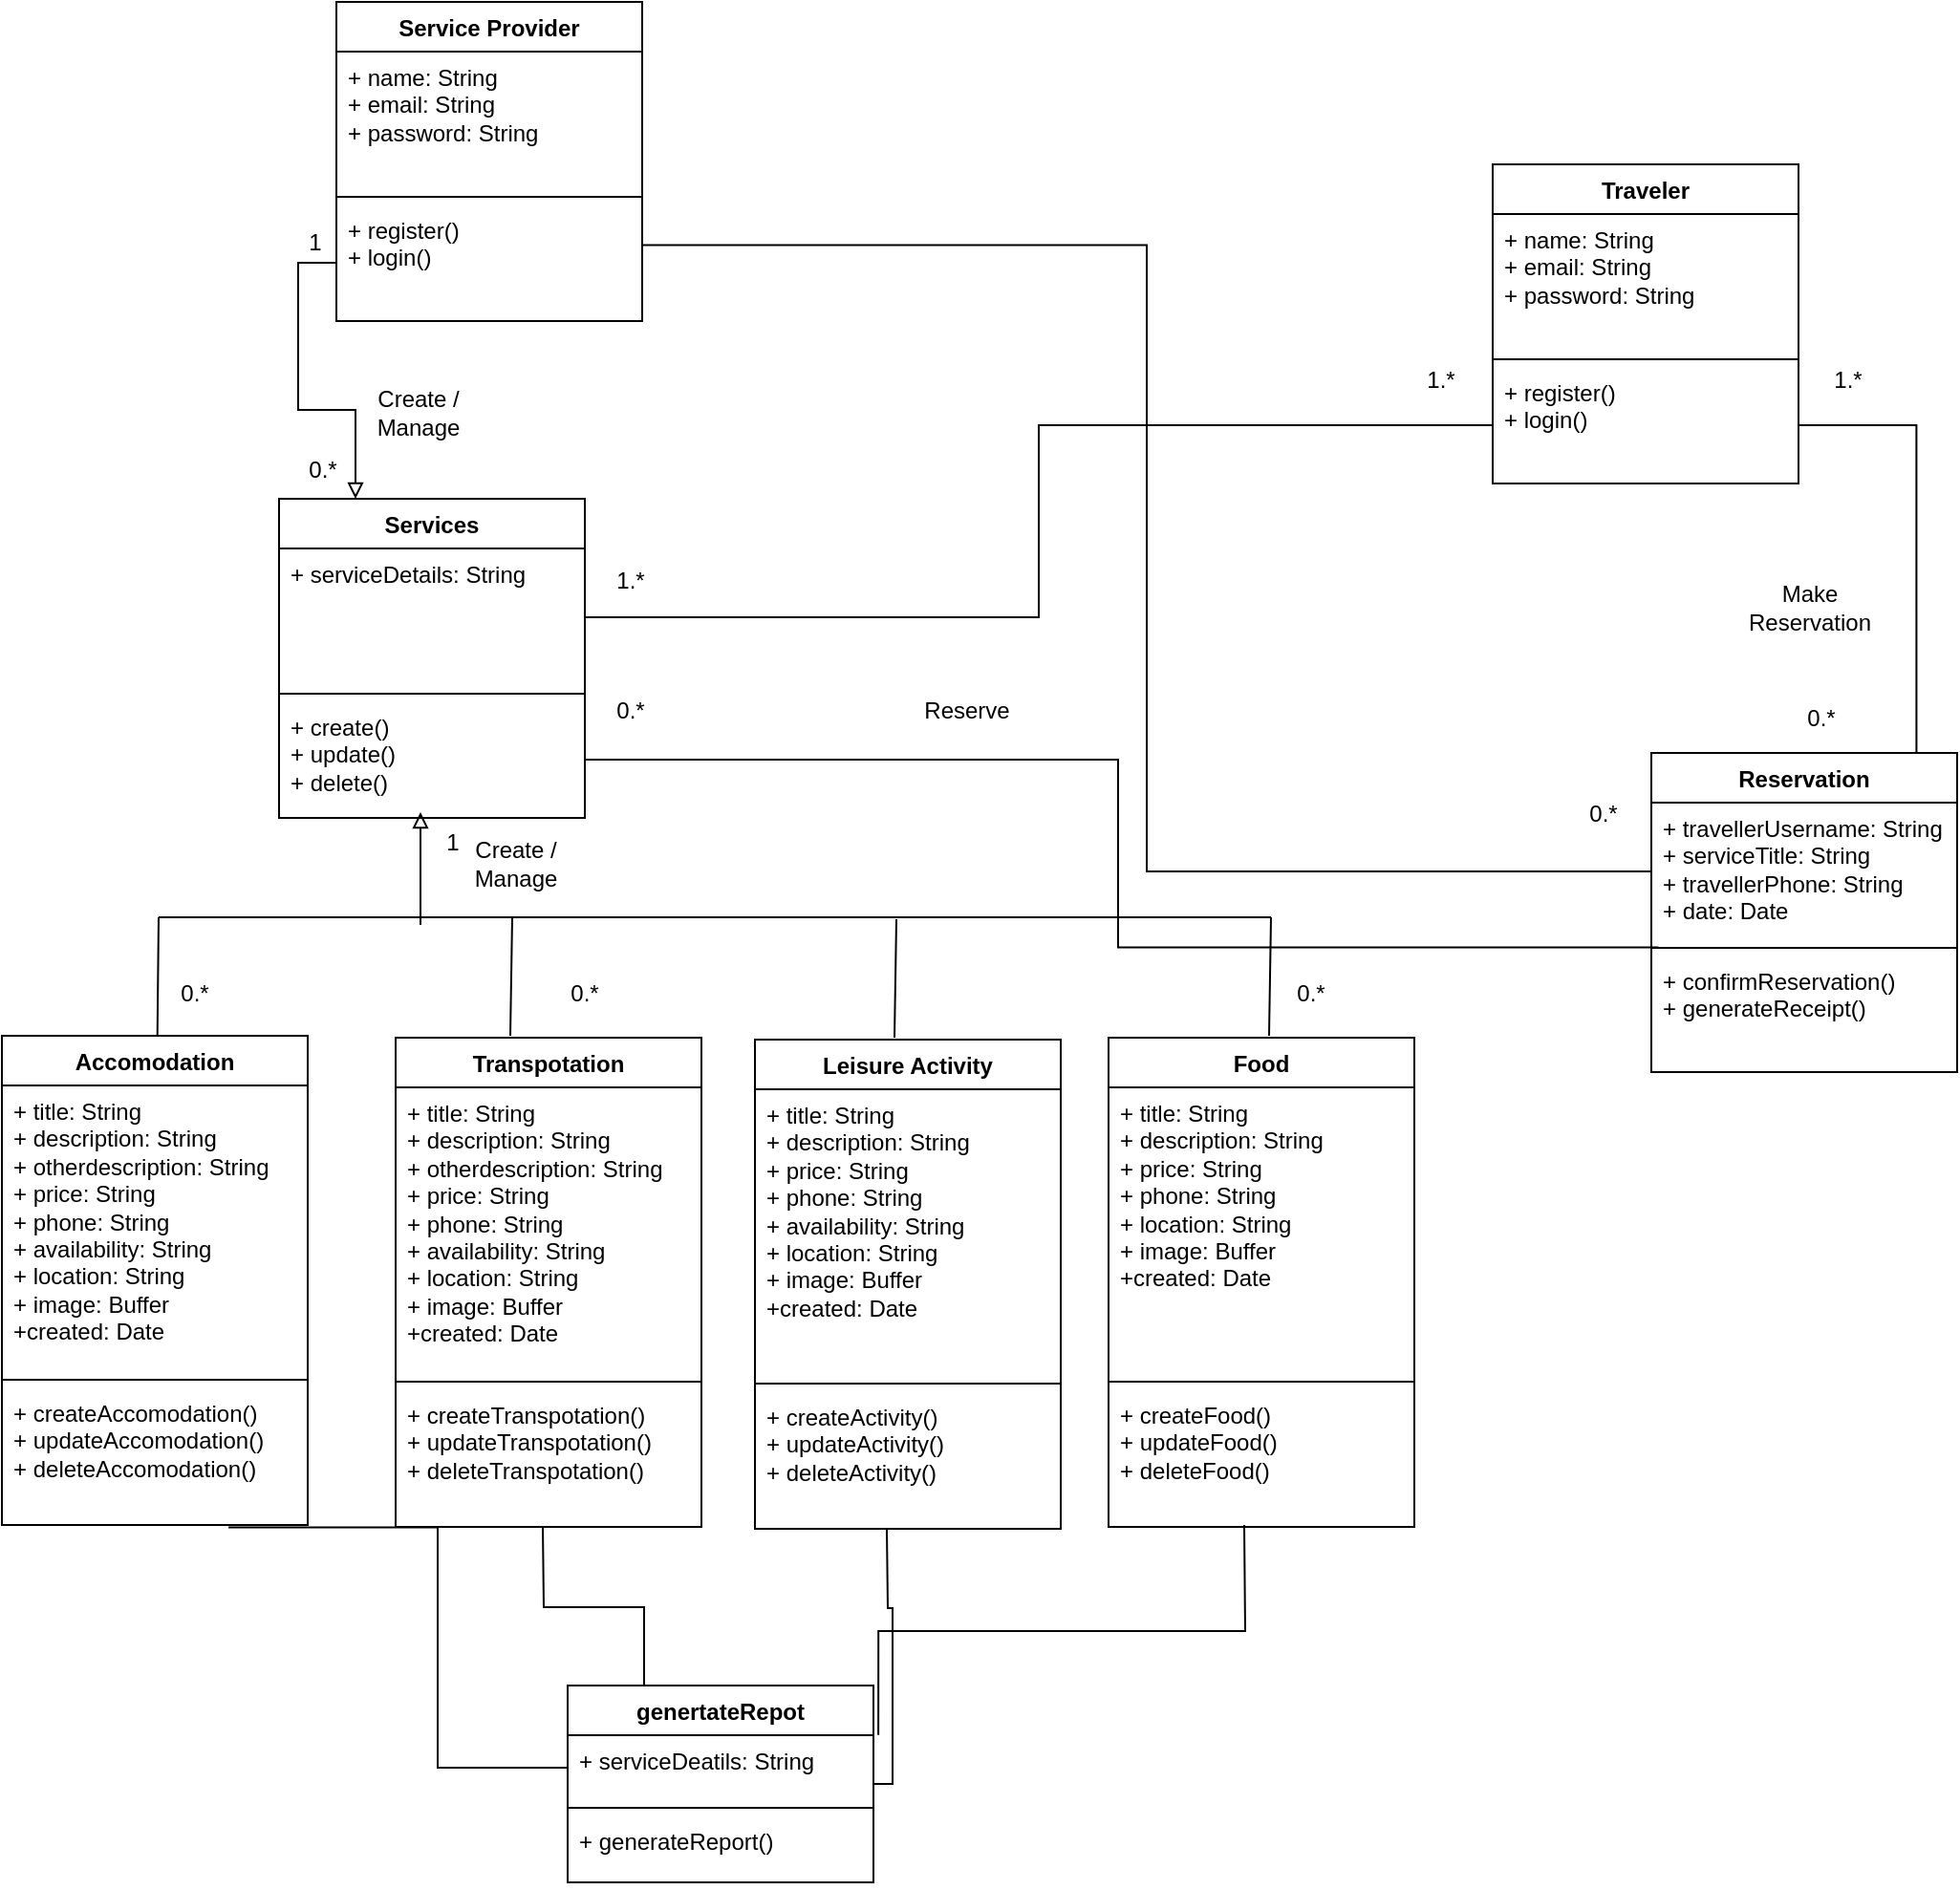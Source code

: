 <mxfile version="21.1.2" type="device">
  <diagram id="EMrtGi0U3tdq9u1__j4z" name="Page-1">
    <mxGraphModel dx="2228" dy="1312" grid="0" gridSize="10" guides="1" tooltips="1" connect="1" arrows="1" fold="1" page="1" pageScale="1" pageWidth="850" pageHeight="1100" math="0" shadow="0">
      <root>
        <mxCell id="0" />
        <mxCell id="1" parent="0" />
        <mxCell id="ZRSunYi8uTQ0CrSBALGP-97" value="Service Provider" style="swimlane;fontStyle=1;align=center;verticalAlign=top;childLayout=stackLayout;horizontal=1;startSize=26;horizontalStack=0;resizeParent=1;resizeParentMax=0;resizeLast=0;collapsible=1;marginBottom=0;whiteSpace=wrap;html=1;" vertex="1" parent="1">
          <mxGeometry x="224" y="89" width="160" height="167" as="geometry" />
        </mxCell>
        <mxCell id="ZRSunYi8uTQ0CrSBALGP-98" value="+ name: String&lt;br&gt;+ email: String&lt;br&gt;+ password: String" style="text;strokeColor=none;fillColor=none;align=left;verticalAlign=top;spacingLeft=4;spacingRight=4;overflow=hidden;rotatable=0;points=[[0,0.5],[1,0.5]];portConstraint=eastwest;whiteSpace=wrap;html=1;" vertex="1" parent="ZRSunYi8uTQ0CrSBALGP-97">
          <mxGeometry y="26" width="160" height="72" as="geometry" />
        </mxCell>
        <mxCell id="ZRSunYi8uTQ0CrSBALGP-99" value="" style="line;strokeWidth=1;fillColor=none;align=left;verticalAlign=middle;spacingTop=-1;spacingLeft=3;spacingRight=3;rotatable=0;labelPosition=right;points=[];portConstraint=eastwest;strokeColor=inherit;" vertex="1" parent="ZRSunYi8uTQ0CrSBALGP-97">
          <mxGeometry y="98" width="160" height="8" as="geometry" />
        </mxCell>
        <mxCell id="ZRSunYi8uTQ0CrSBALGP-100" value="+ register()&lt;br&gt;+ login()" style="text;strokeColor=none;fillColor=none;align=left;verticalAlign=top;spacingLeft=4;spacingRight=4;overflow=hidden;rotatable=0;points=[[0,0.5],[1,0.5]];portConstraint=eastwest;whiteSpace=wrap;html=1;" vertex="1" parent="ZRSunYi8uTQ0CrSBALGP-97">
          <mxGeometry y="106" width="160" height="61" as="geometry" />
        </mxCell>
        <mxCell id="ZRSunYi8uTQ0CrSBALGP-101" value="Traveler" style="swimlane;fontStyle=1;align=center;verticalAlign=top;childLayout=stackLayout;horizontal=1;startSize=26;horizontalStack=0;resizeParent=1;resizeParentMax=0;resizeLast=0;collapsible=1;marginBottom=0;whiteSpace=wrap;html=1;" vertex="1" parent="1">
          <mxGeometry x="829" y="174" width="160" height="167" as="geometry" />
        </mxCell>
        <mxCell id="ZRSunYi8uTQ0CrSBALGP-102" value="+ name: String&lt;br&gt;+ email: String&lt;br&gt;+ password: String" style="text;strokeColor=none;fillColor=none;align=left;verticalAlign=top;spacingLeft=4;spacingRight=4;overflow=hidden;rotatable=0;points=[[0,0.5],[1,0.5]];portConstraint=eastwest;whiteSpace=wrap;html=1;" vertex="1" parent="ZRSunYi8uTQ0CrSBALGP-101">
          <mxGeometry y="26" width="160" height="72" as="geometry" />
        </mxCell>
        <mxCell id="ZRSunYi8uTQ0CrSBALGP-103" value="" style="line;strokeWidth=1;fillColor=none;align=left;verticalAlign=middle;spacingTop=-1;spacingLeft=3;spacingRight=3;rotatable=0;labelPosition=right;points=[];portConstraint=eastwest;strokeColor=inherit;" vertex="1" parent="ZRSunYi8uTQ0CrSBALGP-101">
          <mxGeometry y="98" width="160" height="8" as="geometry" />
        </mxCell>
        <mxCell id="ZRSunYi8uTQ0CrSBALGP-104" value="+ register()&lt;br&gt;+ login()" style="text;strokeColor=none;fillColor=none;align=left;verticalAlign=top;spacingLeft=4;spacingRight=4;overflow=hidden;rotatable=0;points=[[0,0.5],[1,0.5]];portConstraint=eastwest;whiteSpace=wrap;html=1;" vertex="1" parent="ZRSunYi8uTQ0CrSBALGP-101">
          <mxGeometry y="106" width="160" height="61" as="geometry" />
        </mxCell>
        <mxCell id="ZRSunYi8uTQ0CrSBALGP-110" value="Accomodation" style="swimlane;fontStyle=1;align=center;verticalAlign=top;childLayout=stackLayout;horizontal=1;startSize=26;horizontalStack=0;resizeParent=1;resizeParentMax=0;resizeLast=0;collapsible=1;marginBottom=0;whiteSpace=wrap;html=1;" vertex="1" parent="1">
          <mxGeometry x="49" y="630" width="160" height="256" as="geometry" />
        </mxCell>
        <mxCell id="ZRSunYi8uTQ0CrSBALGP-111" value="+ title: String&lt;br&gt;+ description: String&lt;br&gt;+ otherdescription: String&lt;br&gt;+ price: String&lt;br style=&quot;border-color: var(--border-color);&quot;&gt;+ phone: String&lt;br style=&quot;border-color: var(--border-color);&quot;&gt;+ availability: String&lt;br&gt;+ location: String&lt;br&gt;+ image: Buffer&lt;br&gt;+created: Date" style="text;strokeColor=none;fillColor=none;align=left;verticalAlign=top;spacingLeft=4;spacingRight=4;overflow=hidden;rotatable=0;points=[[0,0.5],[1,0.5]];portConstraint=eastwest;whiteSpace=wrap;html=1;" vertex="1" parent="ZRSunYi8uTQ0CrSBALGP-110">
          <mxGeometry y="26" width="160" height="150" as="geometry" />
        </mxCell>
        <mxCell id="ZRSunYi8uTQ0CrSBALGP-112" value="" style="line;strokeWidth=1;fillColor=none;align=left;verticalAlign=middle;spacingTop=-1;spacingLeft=3;spacingRight=3;rotatable=0;labelPosition=right;points=[];portConstraint=eastwest;strokeColor=inherit;" vertex="1" parent="ZRSunYi8uTQ0CrSBALGP-110">
          <mxGeometry y="176" width="160" height="8" as="geometry" />
        </mxCell>
        <mxCell id="ZRSunYi8uTQ0CrSBALGP-113" value="+ createAccomodation()&lt;br&gt;+ updateAccomodation()&lt;br&gt;+ deleteAccomodation()&lt;br&gt;" style="text;strokeColor=none;fillColor=none;align=left;verticalAlign=top;spacingLeft=4;spacingRight=4;overflow=hidden;rotatable=0;points=[[0,0.5],[1,0.5]];portConstraint=eastwest;whiteSpace=wrap;html=1;" vertex="1" parent="ZRSunYi8uTQ0CrSBALGP-110">
          <mxGeometry y="184" width="160" height="72" as="geometry" />
        </mxCell>
        <mxCell id="ZRSunYi8uTQ0CrSBALGP-114" value="Transpotation" style="swimlane;fontStyle=1;align=center;verticalAlign=top;childLayout=stackLayout;horizontal=1;startSize=26;horizontalStack=0;resizeParent=1;resizeParentMax=0;resizeLast=0;collapsible=1;marginBottom=0;whiteSpace=wrap;html=1;" vertex="1" parent="1">
          <mxGeometry x="255" y="631" width="160" height="256" as="geometry" />
        </mxCell>
        <mxCell id="ZRSunYi8uTQ0CrSBALGP-115" value="+ title: String&lt;br&gt;+ description: String&lt;br&gt;+ otherdescription: String&lt;br&gt;+ price: String&lt;br style=&quot;border-color: var(--border-color);&quot;&gt;+ phone: String&lt;br style=&quot;border-color: var(--border-color);&quot;&gt;+ availability: String&lt;br&gt;+ location: String&lt;br&gt;+ image: Buffer&lt;br&gt;+created: Date" style="text;strokeColor=none;fillColor=none;align=left;verticalAlign=top;spacingLeft=4;spacingRight=4;overflow=hidden;rotatable=0;points=[[0,0.5],[1,0.5]];portConstraint=eastwest;whiteSpace=wrap;html=1;" vertex="1" parent="ZRSunYi8uTQ0CrSBALGP-114">
          <mxGeometry y="26" width="160" height="150" as="geometry" />
        </mxCell>
        <mxCell id="ZRSunYi8uTQ0CrSBALGP-116" value="" style="line;strokeWidth=1;fillColor=none;align=left;verticalAlign=middle;spacingTop=-1;spacingLeft=3;spacingRight=3;rotatable=0;labelPosition=right;points=[];portConstraint=eastwest;strokeColor=inherit;" vertex="1" parent="ZRSunYi8uTQ0CrSBALGP-114">
          <mxGeometry y="176" width="160" height="8" as="geometry" />
        </mxCell>
        <mxCell id="ZRSunYi8uTQ0CrSBALGP-117" value="+ createTranspotation()&lt;br&gt;+ updateTranspotation()&lt;br&gt;+ deleteTranspotation()" style="text;strokeColor=none;fillColor=none;align=left;verticalAlign=top;spacingLeft=4;spacingRight=4;overflow=hidden;rotatable=0;points=[[0,0.5],[1,0.5]];portConstraint=eastwest;whiteSpace=wrap;html=1;" vertex="1" parent="ZRSunYi8uTQ0CrSBALGP-114">
          <mxGeometry y="184" width="160" height="72" as="geometry" />
        </mxCell>
        <mxCell id="ZRSunYi8uTQ0CrSBALGP-118" value="Leisure Activity" style="swimlane;fontStyle=1;align=center;verticalAlign=top;childLayout=stackLayout;horizontal=1;startSize=26;horizontalStack=0;resizeParent=1;resizeParentMax=0;resizeLast=0;collapsible=1;marginBottom=0;whiteSpace=wrap;html=1;" vertex="1" parent="1">
          <mxGeometry x="443" y="632" width="160" height="256" as="geometry" />
        </mxCell>
        <mxCell id="ZRSunYi8uTQ0CrSBALGP-119" value="+ title: String&lt;br&gt;+ description: String&lt;br&gt;+ price: String&lt;br style=&quot;border-color: var(--border-color);&quot;&gt;+ phone: String&lt;br style=&quot;border-color: var(--border-color);&quot;&gt;+ availability: String&lt;br&gt;+ location: String&lt;br&gt;+ image: Buffer&lt;br&gt;+created: Date" style="text;strokeColor=none;fillColor=none;align=left;verticalAlign=top;spacingLeft=4;spacingRight=4;overflow=hidden;rotatable=0;points=[[0,0.5],[1,0.5]];portConstraint=eastwest;whiteSpace=wrap;html=1;" vertex="1" parent="ZRSunYi8uTQ0CrSBALGP-118">
          <mxGeometry y="26" width="160" height="150" as="geometry" />
        </mxCell>
        <mxCell id="ZRSunYi8uTQ0CrSBALGP-120" value="" style="line;strokeWidth=1;fillColor=none;align=left;verticalAlign=middle;spacingTop=-1;spacingLeft=3;spacingRight=3;rotatable=0;labelPosition=right;points=[];portConstraint=eastwest;strokeColor=inherit;" vertex="1" parent="ZRSunYi8uTQ0CrSBALGP-118">
          <mxGeometry y="176" width="160" height="8" as="geometry" />
        </mxCell>
        <mxCell id="ZRSunYi8uTQ0CrSBALGP-121" value="+ createActivity()&lt;br&gt;+ updateActivity()&lt;br&gt;+ deleteActivity()" style="text;strokeColor=none;fillColor=none;align=left;verticalAlign=top;spacingLeft=4;spacingRight=4;overflow=hidden;rotatable=0;points=[[0,0.5],[1,0.5]];portConstraint=eastwest;whiteSpace=wrap;html=1;" vertex="1" parent="ZRSunYi8uTQ0CrSBALGP-118">
          <mxGeometry y="184" width="160" height="72" as="geometry" />
        </mxCell>
        <mxCell id="ZRSunYi8uTQ0CrSBALGP-122" value="Food" style="swimlane;fontStyle=1;align=center;verticalAlign=top;childLayout=stackLayout;horizontal=1;startSize=26;horizontalStack=0;resizeParent=1;resizeParentMax=0;resizeLast=0;collapsible=1;marginBottom=0;whiteSpace=wrap;html=1;" vertex="1" parent="1">
          <mxGeometry x="628" y="631" width="160" height="256" as="geometry" />
        </mxCell>
        <mxCell id="ZRSunYi8uTQ0CrSBALGP-123" value="+ title: String&lt;br&gt;+ description: String&lt;br&gt;+ price: String&lt;br style=&quot;border-color: var(--border-color);&quot;&gt;+ phone: String&lt;br&gt;+ location: String&lt;br&gt;+ image: Buffer&lt;br&gt;+created: Date" style="text;strokeColor=none;fillColor=none;align=left;verticalAlign=top;spacingLeft=4;spacingRight=4;overflow=hidden;rotatable=0;points=[[0,0.5],[1,0.5]];portConstraint=eastwest;whiteSpace=wrap;html=1;" vertex="1" parent="ZRSunYi8uTQ0CrSBALGP-122">
          <mxGeometry y="26" width="160" height="150" as="geometry" />
        </mxCell>
        <mxCell id="ZRSunYi8uTQ0CrSBALGP-124" value="" style="line;strokeWidth=1;fillColor=none;align=left;verticalAlign=middle;spacingTop=-1;spacingLeft=3;spacingRight=3;rotatable=0;labelPosition=right;points=[];portConstraint=eastwest;strokeColor=inherit;" vertex="1" parent="ZRSunYi8uTQ0CrSBALGP-122">
          <mxGeometry y="176" width="160" height="8" as="geometry" />
        </mxCell>
        <mxCell id="ZRSunYi8uTQ0CrSBALGP-125" value="+ createFood()&lt;br&gt;+ updateFood()&lt;br&gt;+ deleteFood()" style="text;strokeColor=none;fillColor=none;align=left;verticalAlign=top;spacingLeft=4;spacingRight=4;overflow=hidden;rotatable=0;points=[[0,0.5],[1,0.5]];portConstraint=eastwest;whiteSpace=wrap;html=1;" vertex="1" parent="ZRSunYi8uTQ0CrSBALGP-122">
          <mxGeometry y="184" width="160" height="72" as="geometry" />
        </mxCell>
        <mxCell id="ZRSunYi8uTQ0CrSBALGP-130" value="Reservation" style="swimlane;fontStyle=1;align=center;verticalAlign=top;childLayout=stackLayout;horizontal=1;startSize=26;horizontalStack=0;resizeParent=1;resizeParentMax=0;resizeLast=0;collapsible=1;marginBottom=0;whiteSpace=wrap;html=1;" vertex="1" parent="1">
          <mxGeometry x="912" y="482" width="160" height="167" as="geometry" />
        </mxCell>
        <mxCell id="ZRSunYi8uTQ0CrSBALGP-131" value="+ travellerUsername: String&lt;br&gt;+ serviceTitle: String&lt;br&gt;+ travellerPhone: String&lt;br&gt;+ date: Date" style="text;strokeColor=none;fillColor=none;align=left;verticalAlign=top;spacingLeft=4;spacingRight=4;overflow=hidden;rotatable=0;points=[[0,0.5],[1,0.5]];portConstraint=eastwest;whiteSpace=wrap;html=1;" vertex="1" parent="ZRSunYi8uTQ0CrSBALGP-130">
          <mxGeometry y="26" width="160" height="72" as="geometry" />
        </mxCell>
        <mxCell id="ZRSunYi8uTQ0CrSBALGP-132" value="" style="line;strokeWidth=1;fillColor=none;align=left;verticalAlign=middle;spacingTop=-1;spacingLeft=3;spacingRight=3;rotatable=0;labelPosition=right;points=[];portConstraint=eastwest;strokeColor=inherit;" vertex="1" parent="ZRSunYi8uTQ0CrSBALGP-130">
          <mxGeometry y="98" width="160" height="8" as="geometry" />
        </mxCell>
        <mxCell id="ZRSunYi8uTQ0CrSBALGP-133" value="+ confirmReservation()&lt;br&gt;+ generateReceipt()" style="text;strokeColor=none;fillColor=none;align=left;verticalAlign=top;spacingLeft=4;spacingRight=4;overflow=hidden;rotatable=0;points=[[0,0.5],[1,0.5]];portConstraint=eastwest;whiteSpace=wrap;html=1;" vertex="1" parent="ZRSunYi8uTQ0CrSBALGP-130">
          <mxGeometry y="106" width="160" height="61" as="geometry" />
        </mxCell>
        <mxCell id="ZRSunYi8uTQ0CrSBALGP-134" value="genertateRepot" style="swimlane;fontStyle=1;align=center;verticalAlign=top;childLayout=stackLayout;horizontal=1;startSize=26;horizontalStack=0;resizeParent=1;resizeParentMax=0;resizeLast=0;collapsible=1;marginBottom=0;whiteSpace=wrap;html=1;" vertex="1" parent="1">
          <mxGeometry x="345" y="970" width="160" height="103" as="geometry" />
        </mxCell>
        <mxCell id="ZRSunYi8uTQ0CrSBALGP-192" value="" style="endArrow=none;html=1;rounded=0;entryX=0.741;entryY=1.018;entryDx=0;entryDy=0;entryPerimeter=0;exitX=0.25;exitY=0;exitDx=0;exitDy=0;edgeStyle=orthogonalEdgeStyle;" edge="1" parent="ZRSunYi8uTQ0CrSBALGP-134" source="ZRSunYi8uTQ0CrSBALGP-134">
          <mxGeometry width="50" height="50" relative="1" as="geometry">
            <mxPoint x="164" y="43" as="sourcePoint" />
            <mxPoint x="-13" y="-83" as="targetPoint" />
          </mxGeometry>
        </mxCell>
        <mxCell id="ZRSunYi8uTQ0CrSBALGP-135" value="+ serviceDeatils: String&lt;br&gt;" style="text;strokeColor=none;fillColor=none;align=left;verticalAlign=top;spacingLeft=4;spacingRight=4;overflow=hidden;rotatable=0;points=[[0,0.5],[1,0.5]];portConstraint=eastwest;whiteSpace=wrap;html=1;" vertex="1" parent="ZRSunYi8uTQ0CrSBALGP-134">
          <mxGeometry y="26" width="160" height="34" as="geometry" />
        </mxCell>
        <mxCell id="ZRSunYi8uTQ0CrSBALGP-136" value="" style="line;strokeWidth=1;fillColor=none;align=left;verticalAlign=middle;spacingTop=-1;spacingLeft=3;spacingRight=3;rotatable=0;labelPosition=right;points=[];portConstraint=eastwest;strokeColor=inherit;" vertex="1" parent="ZRSunYi8uTQ0CrSBALGP-134">
          <mxGeometry y="60" width="160" height="8" as="geometry" />
        </mxCell>
        <mxCell id="ZRSunYi8uTQ0CrSBALGP-137" value="+ generateReport()" style="text;strokeColor=none;fillColor=none;align=left;verticalAlign=top;spacingLeft=4;spacingRight=4;overflow=hidden;rotatable=0;points=[[0,0.5],[1,0.5]];portConstraint=eastwest;whiteSpace=wrap;html=1;" vertex="1" parent="ZRSunYi8uTQ0CrSBALGP-134">
          <mxGeometry y="68" width="160" height="35" as="geometry" />
        </mxCell>
        <mxCell id="ZRSunYi8uTQ0CrSBALGP-140" value="" style="line;strokeWidth=1;fillColor=none;align=left;verticalAlign=middle;spacingTop=-1;spacingLeft=3;spacingRight=3;rotatable=0;labelPosition=right;points=[];portConstraint=eastwest;strokeColor=inherit;" vertex="1" parent="1">
          <mxGeometry x="131" y="564" width="582" height="8" as="geometry" />
        </mxCell>
        <mxCell id="ZRSunYi8uTQ0CrSBALGP-147" value="" style="endArrow=block;html=1;rounded=0;endFill=0;" edge="1" parent="1">
          <mxGeometry width="50" height="50" relative="1" as="geometry">
            <mxPoint x="268" y="572" as="sourcePoint" />
            <mxPoint x="268" y="513" as="targetPoint" />
          </mxGeometry>
        </mxCell>
        <mxCell id="ZRSunYi8uTQ0CrSBALGP-148" value="Services" style="swimlane;fontStyle=1;align=center;verticalAlign=top;childLayout=stackLayout;horizontal=1;startSize=26;horizontalStack=0;resizeParent=1;resizeParentMax=0;resizeLast=0;collapsible=1;marginBottom=0;whiteSpace=wrap;html=1;" vertex="1" parent="1">
          <mxGeometry x="194" y="349" width="160" height="167" as="geometry" />
        </mxCell>
        <mxCell id="ZRSunYi8uTQ0CrSBALGP-149" value="+ serviceDetails: String" style="text;strokeColor=none;fillColor=none;align=left;verticalAlign=top;spacingLeft=4;spacingRight=4;overflow=hidden;rotatable=0;points=[[0,0.5],[1,0.5]];portConstraint=eastwest;whiteSpace=wrap;html=1;" vertex="1" parent="ZRSunYi8uTQ0CrSBALGP-148">
          <mxGeometry y="26" width="160" height="72" as="geometry" />
        </mxCell>
        <mxCell id="ZRSunYi8uTQ0CrSBALGP-150" value="" style="line;strokeWidth=1;fillColor=none;align=left;verticalAlign=middle;spacingTop=-1;spacingLeft=3;spacingRight=3;rotatable=0;labelPosition=right;points=[];portConstraint=eastwest;strokeColor=inherit;" vertex="1" parent="ZRSunYi8uTQ0CrSBALGP-148">
          <mxGeometry y="98" width="160" height="8" as="geometry" />
        </mxCell>
        <mxCell id="ZRSunYi8uTQ0CrSBALGP-151" value="+ create()&lt;br&gt;+ update()&lt;br&gt;+ delete()&lt;br&gt;" style="text;strokeColor=none;fillColor=none;align=left;verticalAlign=top;spacingLeft=4;spacingRight=4;overflow=hidden;rotatable=0;points=[[0,0.5],[1,0.5]];portConstraint=eastwest;whiteSpace=wrap;html=1;" vertex="1" parent="ZRSunYi8uTQ0CrSBALGP-148">
          <mxGeometry y="106" width="160" height="61" as="geometry" />
        </mxCell>
        <mxCell id="ZRSunYi8uTQ0CrSBALGP-152" style="edgeStyle=orthogonalEdgeStyle;rounded=0;orthogonalLoop=1;jettySize=auto;html=1;entryX=0.25;entryY=0;entryDx=0;entryDy=0;endArrow=block;endFill=0;" edge="1" parent="1" source="ZRSunYi8uTQ0CrSBALGP-100" target="ZRSunYi8uTQ0CrSBALGP-148">
          <mxGeometry relative="1" as="geometry" />
        </mxCell>
        <mxCell id="ZRSunYi8uTQ0CrSBALGP-160" value="1" style="text;html=1;strokeColor=none;fillColor=none;align=center;verticalAlign=middle;whiteSpace=wrap;rounded=0;" vertex="1" parent="1">
          <mxGeometry x="183" y="200" width="60" height="30" as="geometry" />
        </mxCell>
        <mxCell id="ZRSunYi8uTQ0CrSBALGP-161" value="0.*" style="text;html=1;strokeColor=none;fillColor=none;align=center;verticalAlign=middle;whiteSpace=wrap;rounded=0;" vertex="1" parent="1">
          <mxGeometry x="187" y="319" width="60" height="30" as="geometry" />
        </mxCell>
        <mxCell id="ZRSunYi8uTQ0CrSBALGP-162" value="1" style="text;html=1;strokeColor=none;fillColor=none;align=center;verticalAlign=middle;whiteSpace=wrap;rounded=0;" vertex="1" parent="1">
          <mxGeometry x="255" y="514" width="60" height="30" as="geometry" />
        </mxCell>
        <mxCell id="ZRSunYi8uTQ0CrSBALGP-163" value="0.*" style="text;html=1;strokeColor=none;fillColor=none;align=center;verticalAlign=middle;whiteSpace=wrap;rounded=0;" vertex="1" parent="1">
          <mxGeometry x="120" y="593" width="60" height="30" as="geometry" />
        </mxCell>
        <mxCell id="ZRSunYi8uTQ0CrSBALGP-164" value="0.*" style="text;html=1;strokeColor=none;fillColor=none;align=center;verticalAlign=middle;whiteSpace=wrap;rounded=0;" vertex="1" parent="1">
          <mxGeometry x="324" y="593" width="60" height="30" as="geometry" />
        </mxCell>
        <mxCell id="ZRSunYi8uTQ0CrSBALGP-166" value="0.*" style="text;html=1;strokeColor=none;fillColor=none;align=center;verticalAlign=middle;whiteSpace=wrap;rounded=0;" vertex="1" parent="1">
          <mxGeometry x="704" y="593" width="60" height="30" as="geometry" />
        </mxCell>
        <mxCell id="ZRSunYi8uTQ0CrSBALGP-169" value="0.*" style="text;html=1;strokeColor=none;fillColor=none;align=center;verticalAlign=middle;whiteSpace=wrap;rounded=0;" vertex="1" parent="1">
          <mxGeometry x="348" y="445" width="60" height="30" as="geometry" />
        </mxCell>
        <mxCell id="ZRSunYi8uTQ0CrSBALGP-171" value="0.*" style="text;html=1;strokeColor=none;fillColor=none;align=center;verticalAlign=middle;whiteSpace=wrap;rounded=0;" vertex="1" parent="1">
          <mxGeometry x="857" y="499" width="60" height="30" as="geometry" />
        </mxCell>
        <mxCell id="ZRSunYi8uTQ0CrSBALGP-173" value="1.*" style="text;html=1;strokeColor=none;fillColor=none;align=center;verticalAlign=middle;whiteSpace=wrap;rounded=0;" vertex="1" parent="1">
          <mxGeometry x="985" y="272" width="60" height="30" as="geometry" />
        </mxCell>
        <mxCell id="ZRSunYi8uTQ0CrSBALGP-174" value="0.*" style="text;html=1;strokeColor=none;fillColor=none;align=center;verticalAlign=middle;whiteSpace=wrap;rounded=0;" vertex="1" parent="1">
          <mxGeometry x="971" y="449" width="60" height="30" as="geometry" />
        </mxCell>
        <mxCell id="ZRSunYi8uTQ0CrSBALGP-175" value="Create / Manage" style="text;html=1;strokeColor=none;fillColor=none;align=center;verticalAlign=middle;whiteSpace=wrap;rounded=0;" vertex="1" parent="1">
          <mxGeometry x="237" y="289" width="60" height="30" as="geometry" />
        </mxCell>
        <mxCell id="ZRSunYi8uTQ0CrSBALGP-176" value="Create / Manage" style="text;html=1;strokeColor=none;fillColor=none;align=center;verticalAlign=middle;whiteSpace=wrap;rounded=0;" vertex="1" parent="1">
          <mxGeometry x="288" y="525" width="60" height="30" as="geometry" />
        </mxCell>
        <mxCell id="ZRSunYi8uTQ0CrSBALGP-177" value="Reserve" style="text;html=1;strokeColor=none;fillColor=none;align=center;verticalAlign=middle;whiteSpace=wrap;rounded=0;" vertex="1" parent="1">
          <mxGeometry x="524" y="445" width="60" height="30" as="geometry" />
        </mxCell>
        <mxCell id="ZRSunYi8uTQ0CrSBALGP-178" value="Make Reservation" style="text;html=1;strokeColor=none;fillColor=none;align=center;verticalAlign=middle;whiteSpace=wrap;rounded=0;" vertex="1" parent="1">
          <mxGeometry x="965" y="391" width="60" height="30" as="geometry" />
        </mxCell>
        <mxCell id="ZRSunYi8uTQ0CrSBALGP-179" value="1.*" style="text;html=1;strokeColor=none;fillColor=none;align=center;verticalAlign=middle;whiteSpace=wrap;rounded=0;" vertex="1" parent="1">
          <mxGeometry x="772" y="272" width="60" height="30" as="geometry" />
        </mxCell>
        <mxCell id="ZRSunYi8uTQ0CrSBALGP-180" value="1.*" style="text;html=1;strokeColor=none;fillColor=none;align=center;verticalAlign=middle;whiteSpace=wrap;rounded=0;" vertex="1" parent="1">
          <mxGeometry x="348" y="377" width="60" height="30" as="geometry" />
        </mxCell>
        <mxCell id="ZRSunYi8uTQ0CrSBALGP-181" value="" style="endArrow=none;html=1;rounded=0;entryX=0;entryY=0.5;entryDx=0;entryDy=0;entryPerimeter=0;" edge="1" parent="1" source="ZRSunYi8uTQ0CrSBALGP-110" target="ZRSunYi8uTQ0CrSBALGP-140">
          <mxGeometry width="50" height="50" relative="1" as="geometry">
            <mxPoint x="566" y="707" as="sourcePoint" />
            <mxPoint x="124" y="568" as="targetPoint" />
          </mxGeometry>
        </mxCell>
        <mxCell id="ZRSunYi8uTQ0CrSBALGP-182" value="" style="endArrow=none;html=1;rounded=0;entryX=0;entryY=0.5;entryDx=0;entryDy=0;entryPerimeter=0;" edge="1" parent="1">
          <mxGeometry width="50" height="50" relative="1" as="geometry">
            <mxPoint x="315" y="630" as="sourcePoint" />
            <mxPoint x="316" y="568" as="targetPoint" />
          </mxGeometry>
        </mxCell>
        <mxCell id="ZRSunYi8uTQ0CrSBALGP-183" value="" style="endArrow=none;html=1;rounded=0;entryX=0;entryY=0.5;entryDx=0;entryDy=0;entryPerimeter=0;" edge="1" parent="1">
          <mxGeometry width="50" height="50" relative="1" as="geometry">
            <mxPoint x="516" y="631" as="sourcePoint" />
            <mxPoint x="517" y="569" as="targetPoint" />
          </mxGeometry>
        </mxCell>
        <mxCell id="ZRSunYi8uTQ0CrSBALGP-184" value="" style="endArrow=none;html=1;rounded=0;entryX=0;entryY=0.5;entryDx=0;entryDy=0;entryPerimeter=0;" edge="1" parent="1">
          <mxGeometry width="50" height="50" relative="1" as="geometry">
            <mxPoint x="712" y="630" as="sourcePoint" />
            <mxPoint x="713" y="568" as="targetPoint" />
          </mxGeometry>
        </mxCell>
        <mxCell id="ZRSunYi8uTQ0CrSBALGP-185" value="" style="endArrow=none;html=1;rounded=0;entryX=0;entryY=0.5;entryDx=0;entryDy=0;exitX=1;exitY=0.5;exitDx=0;exitDy=0;edgeStyle=orthogonalEdgeStyle;" edge="1" parent="1" source="ZRSunYi8uTQ0CrSBALGP-149" target="ZRSunYi8uTQ0CrSBALGP-104">
          <mxGeometry width="50" height="50" relative="1" as="geometry">
            <mxPoint x="484" y="505" as="sourcePoint" />
            <mxPoint x="534" y="455" as="targetPoint" />
          </mxGeometry>
        </mxCell>
        <mxCell id="ZRSunYi8uTQ0CrSBALGP-187" value="" style="endArrow=none;html=1;rounded=0;exitX=1;exitY=0.5;exitDx=0;exitDy=0;entryX=0.023;entryY=1.052;entryDx=0;entryDy=0;entryPerimeter=0;edgeStyle=orthogonalEdgeStyle;" edge="1" parent="1" source="ZRSunYi8uTQ0CrSBALGP-151" target="ZRSunYi8uTQ0CrSBALGP-131">
          <mxGeometry width="50" height="50" relative="1" as="geometry">
            <mxPoint x="458" y="493" as="sourcePoint" />
            <mxPoint x="508" y="443" as="targetPoint" />
          </mxGeometry>
        </mxCell>
        <mxCell id="ZRSunYi8uTQ0CrSBALGP-188" value="" style="endArrow=none;html=1;rounded=0;entryX=0;entryY=0.5;entryDx=0;entryDy=0;exitX=1.003;exitY=0.348;exitDx=0;exitDy=0;exitPerimeter=0;edgeStyle=orthogonalEdgeStyle;" edge="1" parent="1" source="ZRSunYi8uTQ0CrSBALGP-100" target="ZRSunYi8uTQ0CrSBALGP-131">
          <mxGeometry width="50" height="50" relative="1" as="geometry">
            <mxPoint x="458" y="493" as="sourcePoint" />
            <mxPoint x="508" y="443" as="targetPoint" />
          </mxGeometry>
        </mxCell>
        <mxCell id="ZRSunYi8uTQ0CrSBALGP-190" value="" style="endArrow=none;html=1;rounded=0;entryX=1;entryY=0.5;entryDx=0;entryDy=0;exitX=0.867;exitY=0.003;exitDx=0;exitDy=0;exitPerimeter=0;edgeStyle=orthogonalEdgeStyle;" edge="1" parent="1" source="ZRSunYi8uTQ0CrSBALGP-130" target="ZRSunYi8uTQ0CrSBALGP-104">
          <mxGeometry width="50" height="50" relative="1" as="geometry">
            <mxPoint x="458" y="493" as="sourcePoint" />
            <mxPoint x="508" y="443" as="targetPoint" />
          </mxGeometry>
        </mxCell>
        <mxCell id="ZRSunYi8uTQ0CrSBALGP-191" value="" style="endArrow=none;html=1;rounded=0;entryX=0.741;entryY=1.018;entryDx=0;entryDy=0;entryPerimeter=0;exitX=0;exitY=0.5;exitDx=0;exitDy=0;edgeStyle=orthogonalEdgeStyle;" edge="1" parent="1" source="ZRSunYi8uTQ0CrSBALGP-135" target="ZRSunYi8uTQ0CrSBALGP-113">
          <mxGeometry width="50" height="50" relative="1" as="geometry">
            <mxPoint x="783" y="1011" as="sourcePoint" />
            <mxPoint x="833" y="961" as="targetPoint" />
          </mxGeometry>
        </mxCell>
        <mxCell id="ZRSunYi8uTQ0CrSBALGP-193" value="" style="endArrow=none;html=1;rounded=0;entryX=0.741;entryY=1.018;entryDx=0;entryDy=0;entryPerimeter=0;edgeStyle=orthogonalEdgeStyle;" edge="1" parent="1" source="ZRSunYi8uTQ0CrSBALGP-134">
          <mxGeometry width="50" height="50" relative="1" as="geometry">
            <mxPoint x="689" y="1014" as="sourcePoint" />
            <mxPoint x="512" y="888" as="targetPoint" />
          </mxGeometry>
        </mxCell>
        <mxCell id="ZRSunYi8uTQ0CrSBALGP-194" value="" style="endArrow=none;html=1;rounded=0;entryX=0.741;entryY=1.018;entryDx=0;entryDy=0;entryPerimeter=0;exitX=1.016;exitY=-0.004;exitDx=0;exitDy=0;exitPerimeter=0;edgeStyle=orthogonalEdgeStyle;" edge="1" parent="1" source="ZRSunYi8uTQ0CrSBALGP-135">
          <mxGeometry width="50" height="50" relative="1" as="geometry">
            <mxPoint x="646" y="968" as="sourcePoint" />
            <mxPoint x="699" y="886" as="targetPoint" />
          </mxGeometry>
        </mxCell>
      </root>
    </mxGraphModel>
  </diagram>
</mxfile>
